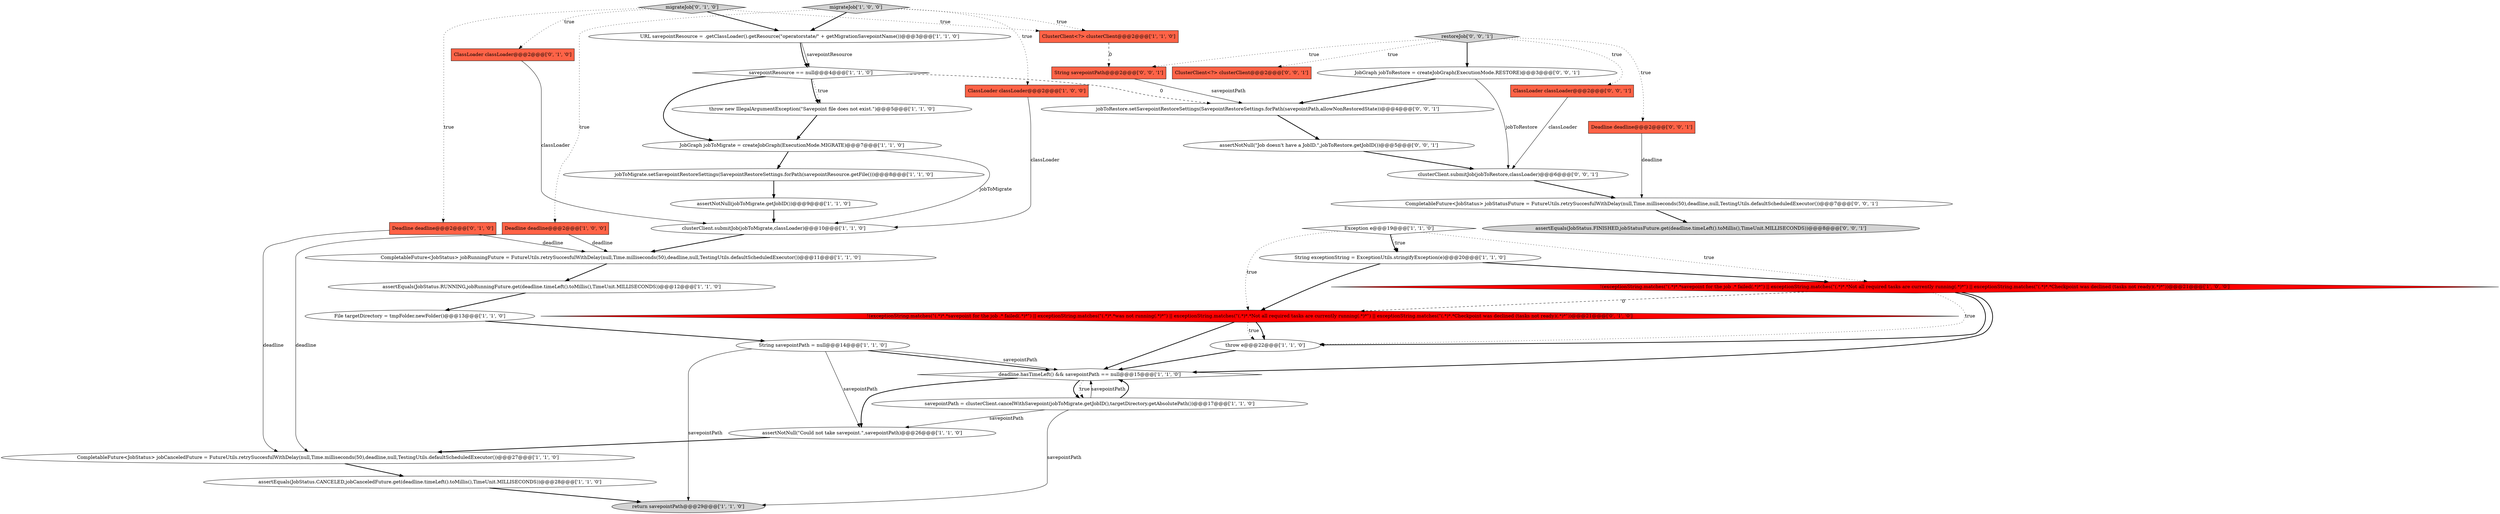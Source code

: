 digraph {
7 [style = filled, label = "jobToMigrate.setSavepointRestoreSettings(SavepointRestoreSettings.forPath(savepointResource.getFile()))@@@8@@@['1', '1', '0']", fillcolor = white, shape = ellipse image = "AAA0AAABBB1BBB"];
22 [style = filled, label = "ClusterClient<?> clusterClient@@@2@@@['1', '1', '0']", fillcolor = tomato, shape = box image = "AAA0AAABBB1BBB"];
30 [style = filled, label = "clusterClient.submitJob(jobToRestore,classLoader)@@@6@@@['0', '0', '1']", fillcolor = white, shape = ellipse image = "AAA0AAABBB3BBB"];
39 [style = filled, label = "CompletableFuture<JobStatus> jobStatusFuture = FutureUtils.retrySuccesfulWithDelay(null,Time.milliseconds(50),deadline,null,TestingUtils.defaultScheduledExecutor())@@@7@@@['0', '0', '1']", fillcolor = white, shape = ellipse image = "AAA0AAABBB3BBB"];
8 [style = filled, label = "assertNotNull(\"Could not take savepoint.\",savepointPath)@@@26@@@['1', '1', '0']", fillcolor = white, shape = ellipse image = "AAA0AAABBB1BBB"];
29 [style = filled, label = "ClusterClient<?> clusterClient@@@2@@@['0', '0', '1']", fillcolor = tomato, shape = box image = "AAA0AAABBB3BBB"];
33 [style = filled, label = "assertNotNull(\"Job doesn't have a JobID.\",jobToRestore.getJobID())@@@5@@@['0', '0', '1']", fillcolor = white, shape = ellipse image = "AAA0AAABBB3BBB"];
38 [style = filled, label = "String savepointPath@@@2@@@['0', '0', '1']", fillcolor = tomato, shape = box image = "AAA0AAABBB3BBB"];
16 [style = filled, label = "throw e@@@22@@@['1', '1', '0']", fillcolor = white, shape = ellipse image = "AAA0AAABBB1BBB"];
12 [style = filled, label = "clusterClient.submitJob(jobToMigrate,classLoader)@@@10@@@['1', '1', '0']", fillcolor = white, shape = ellipse image = "AAA0AAABBB1BBB"];
35 [style = filled, label = "Deadline deadline@@@2@@@['0', '0', '1']", fillcolor = tomato, shape = box image = "AAA0AAABBB3BBB"];
11 [style = filled, label = "String savepointPath = null@@@14@@@['1', '1', '0']", fillcolor = white, shape = ellipse image = "AAA0AAABBB1BBB"];
37 [style = filled, label = "JobGraph jobToRestore = createJobGraph(ExecutionMode.RESTORE)@@@3@@@['0', '0', '1']", fillcolor = white, shape = ellipse image = "AAA0AAABBB3BBB"];
23 [style = filled, label = "Exception e@@@19@@@['1', '1', '0']", fillcolor = white, shape = diamond image = "AAA0AAABBB1BBB"];
9 [style = filled, label = "String exceptionString = ExceptionUtils.stringifyException(e)@@@20@@@['1', '1', '0']", fillcolor = white, shape = ellipse image = "AAA0AAABBB1BBB"];
34 [style = filled, label = "restoreJob['0', '0', '1']", fillcolor = lightgray, shape = diamond image = "AAA0AAABBB3BBB"];
18 [style = filled, label = "File targetDirectory = tmpFolder.newFolder()@@@13@@@['1', '1', '0']", fillcolor = white, shape = ellipse image = "AAA0AAABBB1BBB"];
0 [style = filled, label = "Deadline deadline@@@2@@@['1', '0', '0']", fillcolor = tomato, shape = box image = "AAA0AAABBB1BBB"];
15 [style = filled, label = "assertNotNull(jobToMigrate.getJobID())@@@9@@@['1', '1', '0']", fillcolor = white, shape = ellipse image = "AAA0AAABBB1BBB"];
19 [style = filled, label = "ClassLoader classLoader@@@2@@@['1', '0', '0']", fillcolor = tomato, shape = box image = "AAA0AAABBB1BBB"];
20 [style = filled, label = "savepointResource == null@@@4@@@['1', '1', '0']", fillcolor = white, shape = diamond image = "AAA0AAABBB1BBB"];
13 [style = filled, label = "savepointPath = clusterClient.cancelWithSavepoint(jobToMigrate.getJobID(),targetDirectory.getAbsolutePath())@@@17@@@['1', '1', '0']", fillcolor = white, shape = ellipse image = "AAA0AAABBB1BBB"];
2 [style = filled, label = "assertEquals(JobStatus.CANCELED,jobCanceledFuture.get(deadline.timeLeft().toMillis(),TimeUnit.MILLISECONDS))@@@28@@@['1', '1', '0']", fillcolor = white, shape = ellipse image = "AAA0AAABBB1BBB"];
24 [style = filled, label = "throw new IllegalArgumentException(\"Savepoint file does not exist.\")@@@5@@@['1', '1', '0']", fillcolor = white, shape = ellipse image = "AAA0AAABBB1BBB"];
26 [style = filled, label = "!(exceptionString.matches(\"(.*)*.*savepoint for the job .* failed(.*)*\") || exceptionString.matches(\"(.*)*.*was not running(.*)*\") || exceptionString.matches(\"(.*)*.*Not all required tasks are currently running(.*)*\") || exceptionString.matches(\"(.*)*.*Checkpoint was declined \(tasks not ready\)(.*)*\"))@@@21@@@['0', '1', '0']", fillcolor = red, shape = diamond image = "AAA1AAABBB2BBB"];
28 [style = filled, label = "Deadline deadline@@@2@@@['0', '1', '0']", fillcolor = tomato, shape = box image = "AAA0AAABBB2BBB"];
36 [style = filled, label = "assertEquals(JobStatus.FINISHED,jobStatusFuture.get(deadline.timeLeft().toMillis(),TimeUnit.MILLISECONDS))@@@8@@@['0', '0', '1']", fillcolor = lightgray, shape = ellipse image = "AAA0AAABBB3BBB"];
17 [style = filled, label = "return savepointPath@@@29@@@['1', '1', '0']", fillcolor = lightgray, shape = ellipse image = "AAA0AAABBB1BBB"];
5 [style = filled, label = "!(exceptionString.matches(\"(.*)*.*savepoint for the job .* failed(.*)*\") || exceptionString.matches(\"(.*)*.*Not all required tasks are currently running(.*)*\") || exceptionString.matches(\"(.*)*.*Checkpoint was declined \(tasks not ready\)(.*)*\"))@@@21@@@['1', '0', '0']", fillcolor = red, shape = diamond image = "AAA1AAABBB1BBB"];
27 [style = filled, label = "migrateJob['0', '1', '0']", fillcolor = lightgray, shape = diamond image = "AAA0AAABBB2BBB"];
25 [style = filled, label = "ClassLoader classLoader@@@2@@@['0', '1', '0']", fillcolor = tomato, shape = box image = "AAA0AAABBB2BBB"];
6 [style = filled, label = "URL savepointResource = .getClassLoader().getResource(\"operatorstate/\" + getMigrationSavepointName())@@@3@@@['1', '1', '0']", fillcolor = white, shape = ellipse image = "AAA0AAABBB1BBB"];
32 [style = filled, label = "ClassLoader classLoader@@@2@@@['0', '0', '1']", fillcolor = tomato, shape = box image = "AAA0AAABBB3BBB"];
21 [style = filled, label = "CompletableFuture<JobStatus> jobCanceledFuture = FutureUtils.retrySuccesfulWithDelay(null,Time.milliseconds(50),deadline,null,TestingUtils.defaultScheduledExecutor())@@@27@@@['1', '1', '0']", fillcolor = white, shape = ellipse image = "AAA0AAABBB1BBB"];
4 [style = filled, label = "JobGraph jobToMigrate = createJobGraph(ExecutionMode.MIGRATE)@@@7@@@['1', '1', '0']", fillcolor = white, shape = ellipse image = "AAA0AAABBB1BBB"];
14 [style = filled, label = "migrateJob['1', '0', '0']", fillcolor = lightgray, shape = diamond image = "AAA0AAABBB1BBB"];
3 [style = filled, label = "CompletableFuture<JobStatus> jobRunningFuture = FutureUtils.retrySuccesfulWithDelay(null,Time.milliseconds(50),deadline,null,TestingUtils.defaultScheduledExecutor())@@@11@@@['1', '1', '0']", fillcolor = white, shape = ellipse image = "AAA0AAABBB1BBB"];
31 [style = filled, label = "jobToRestore.setSavepointRestoreSettings(SavepointRestoreSettings.forPath(savepointPath,allowNonRestoredState))@@@4@@@['0', '0', '1']", fillcolor = white, shape = ellipse image = "AAA0AAABBB3BBB"];
1 [style = filled, label = "deadline.hasTimeLeft() && savepointPath == null@@@15@@@['1', '1', '0']", fillcolor = white, shape = diamond image = "AAA0AAABBB1BBB"];
10 [style = filled, label = "assertEquals(JobStatus.RUNNING,jobRunningFuture.get(deadline.timeLeft().toMillis(),TimeUnit.MILLISECONDS))@@@12@@@['1', '1', '0']", fillcolor = white, shape = ellipse image = "AAA0AAABBB1BBB"];
0->3 [style = solid, label="deadline"];
2->17 [style = bold, label=""];
4->12 [style = solid, label="jobToMigrate"];
10->18 [style = bold, label=""];
34->32 [style = dotted, label="true"];
13->1 [style = solid, label="savepointPath"];
38->31 [style = solid, label="savepointPath"];
28->21 [style = solid, label="deadline"];
14->19 [style = dotted, label="true"];
1->8 [style = bold, label=""];
27->22 [style = dotted, label="true"];
27->25 [style = dotted, label="true"];
20->24 [style = dotted, label="true"];
14->0 [style = dotted, label="true"];
11->1 [style = bold, label=""];
5->26 [style = dashed, label="0"];
11->17 [style = solid, label="savepointPath"];
35->39 [style = solid, label="deadline"];
26->1 [style = bold, label=""];
18->11 [style = bold, label=""];
13->8 [style = solid, label="savepointPath"];
20->31 [style = dashed, label="0"];
13->17 [style = solid, label="savepointPath"];
0->21 [style = solid, label="deadline"];
23->5 [style = dotted, label="true"];
34->29 [style = dotted, label="true"];
14->22 [style = dotted, label="true"];
1->13 [style = bold, label=""];
27->6 [style = bold, label=""];
6->20 [style = solid, label="savepointResource"];
4->7 [style = bold, label=""];
13->1 [style = bold, label=""];
23->9 [style = dotted, label="true"];
20->4 [style = bold, label=""];
21->2 [style = bold, label=""];
34->38 [style = dotted, label="true"];
5->16 [style = bold, label=""];
6->20 [style = bold, label=""];
37->30 [style = solid, label="jobToRestore"];
3->10 [style = bold, label=""];
5->1 [style = bold, label=""];
9->26 [style = bold, label=""];
26->16 [style = bold, label=""];
1->13 [style = dotted, label="true"];
24->4 [style = bold, label=""];
28->3 [style = solid, label="deadline"];
23->26 [style = dotted, label="true"];
27->28 [style = dotted, label="true"];
32->30 [style = solid, label="classLoader"];
34->37 [style = bold, label=""];
16->1 [style = bold, label=""];
37->31 [style = bold, label=""];
34->35 [style = dotted, label="true"];
31->33 [style = bold, label=""];
11->1 [style = solid, label="savepointPath"];
5->16 [style = dotted, label="true"];
22->38 [style = dashed, label="0"];
33->30 [style = bold, label=""];
9->5 [style = bold, label=""];
8->21 [style = bold, label=""];
19->12 [style = solid, label="classLoader"];
7->15 [style = bold, label=""];
30->39 [style = bold, label=""];
26->16 [style = dotted, label="true"];
15->12 [style = bold, label=""];
25->12 [style = solid, label="classLoader"];
12->3 [style = bold, label=""];
20->24 [style = bold, label=""];
23->9 [style = bold, label=""];
39->36 [style = bold, label=""];
11->8 [style = solid, label="savepointPath"];
14->6 [style = bold, label=""];
}
